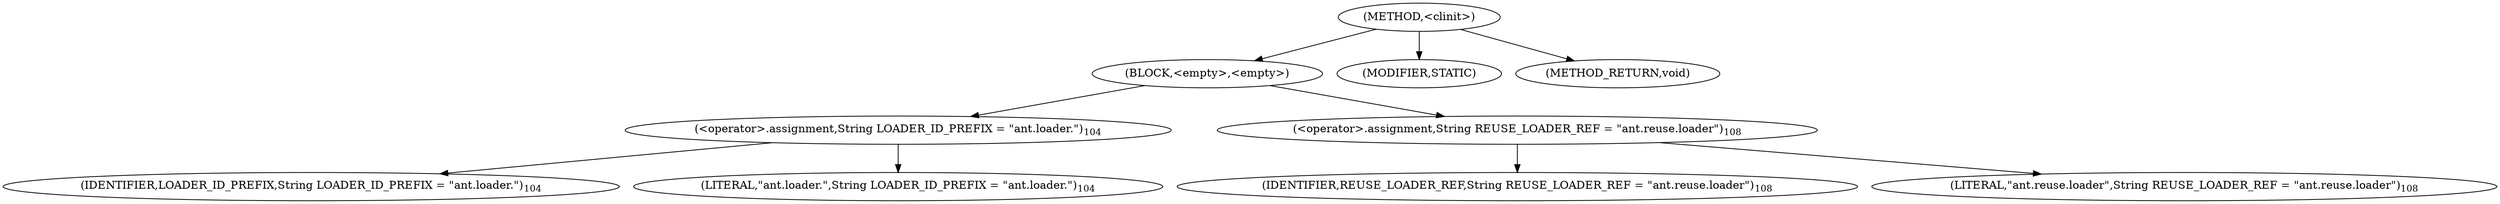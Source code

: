 digraph "&lt;clinit&gt;" {  
"624" [label = <(METHOD,&lt;clinit&gt;)> ]
"625" [label = <(BLOCK,&lt;empty&gt;,&lt;empty&gt;)> ]
"626" [label = <(&lt;operator&gt;.assignment,String LOADER_ID_PREFIX = &quot;ant.loader.&quot;)<SUB>104</SUB>> ]
"627" [label = <(IDENTIFIER,LOADER_ID_PREFIX,String LOADER_ID_PREFIX = &quot;ant.loader.&quot;)<SUB>104</SUB>> ]
"628" [label = <(LITERAL,&quot;ant.loader.&quot;,String LOADER_ID_PREFIX = &quot;ant.loader.&quot;)<SUB>104</SUB>> ]
"629" [label = <(&lt;operator&gt;.assignment,String REUSE_LOADER_REF = &quot;ant.reuse.loader&quot;)<SUB>108</SUB>> ]
"630" [label = <(IDENTIFIER,REUSE_LOADER_REF,String REUSE_LOADER_REF = &quot;ant.reuse.loader&quot;)<SUB>108</SUB>> ]
"631" [label = <(LITERAL,&quot;ant.reuse.loader&quot;,String REUSE_LOADER_REF = &quot;ant.reuse.loader&quot;)<SUB>108</SUB>> ]
"632" [label = <(MODIFIER,STATIC)> ]
"633" [label = <(METHOD_RETURN,void)> ]
  "624" -> "625" 
  "624" -> "632" 
  "624" -> "633" 
  "625" -> "626" 
  "625" -> "629" 
  "626" -> "627" 
  "626" -> "628" 
  "629" -> "630" 
  "629" -> "631" 
}

